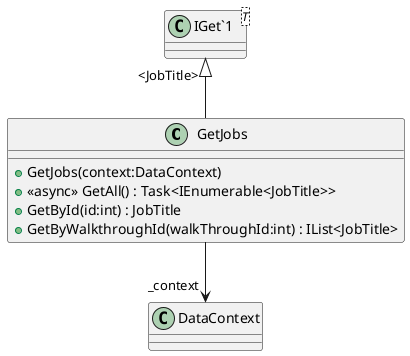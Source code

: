 @startuml
class GetJobs {
    + GetJobs(context:DataContext)
    + <<async>> GetAll() : Task<IEnumerable<JobTitle>>
    + GetById(id:int) : JobTitle
    + GetByWalkthroughId(walkThroughId:int) : IList<JobTitle>
}
class "IGet`1"<T> {
}
"IGet`1" "<JobTitle>" <|-- GetJobs
GetJobs --> "_context" DataContext
@enduml
